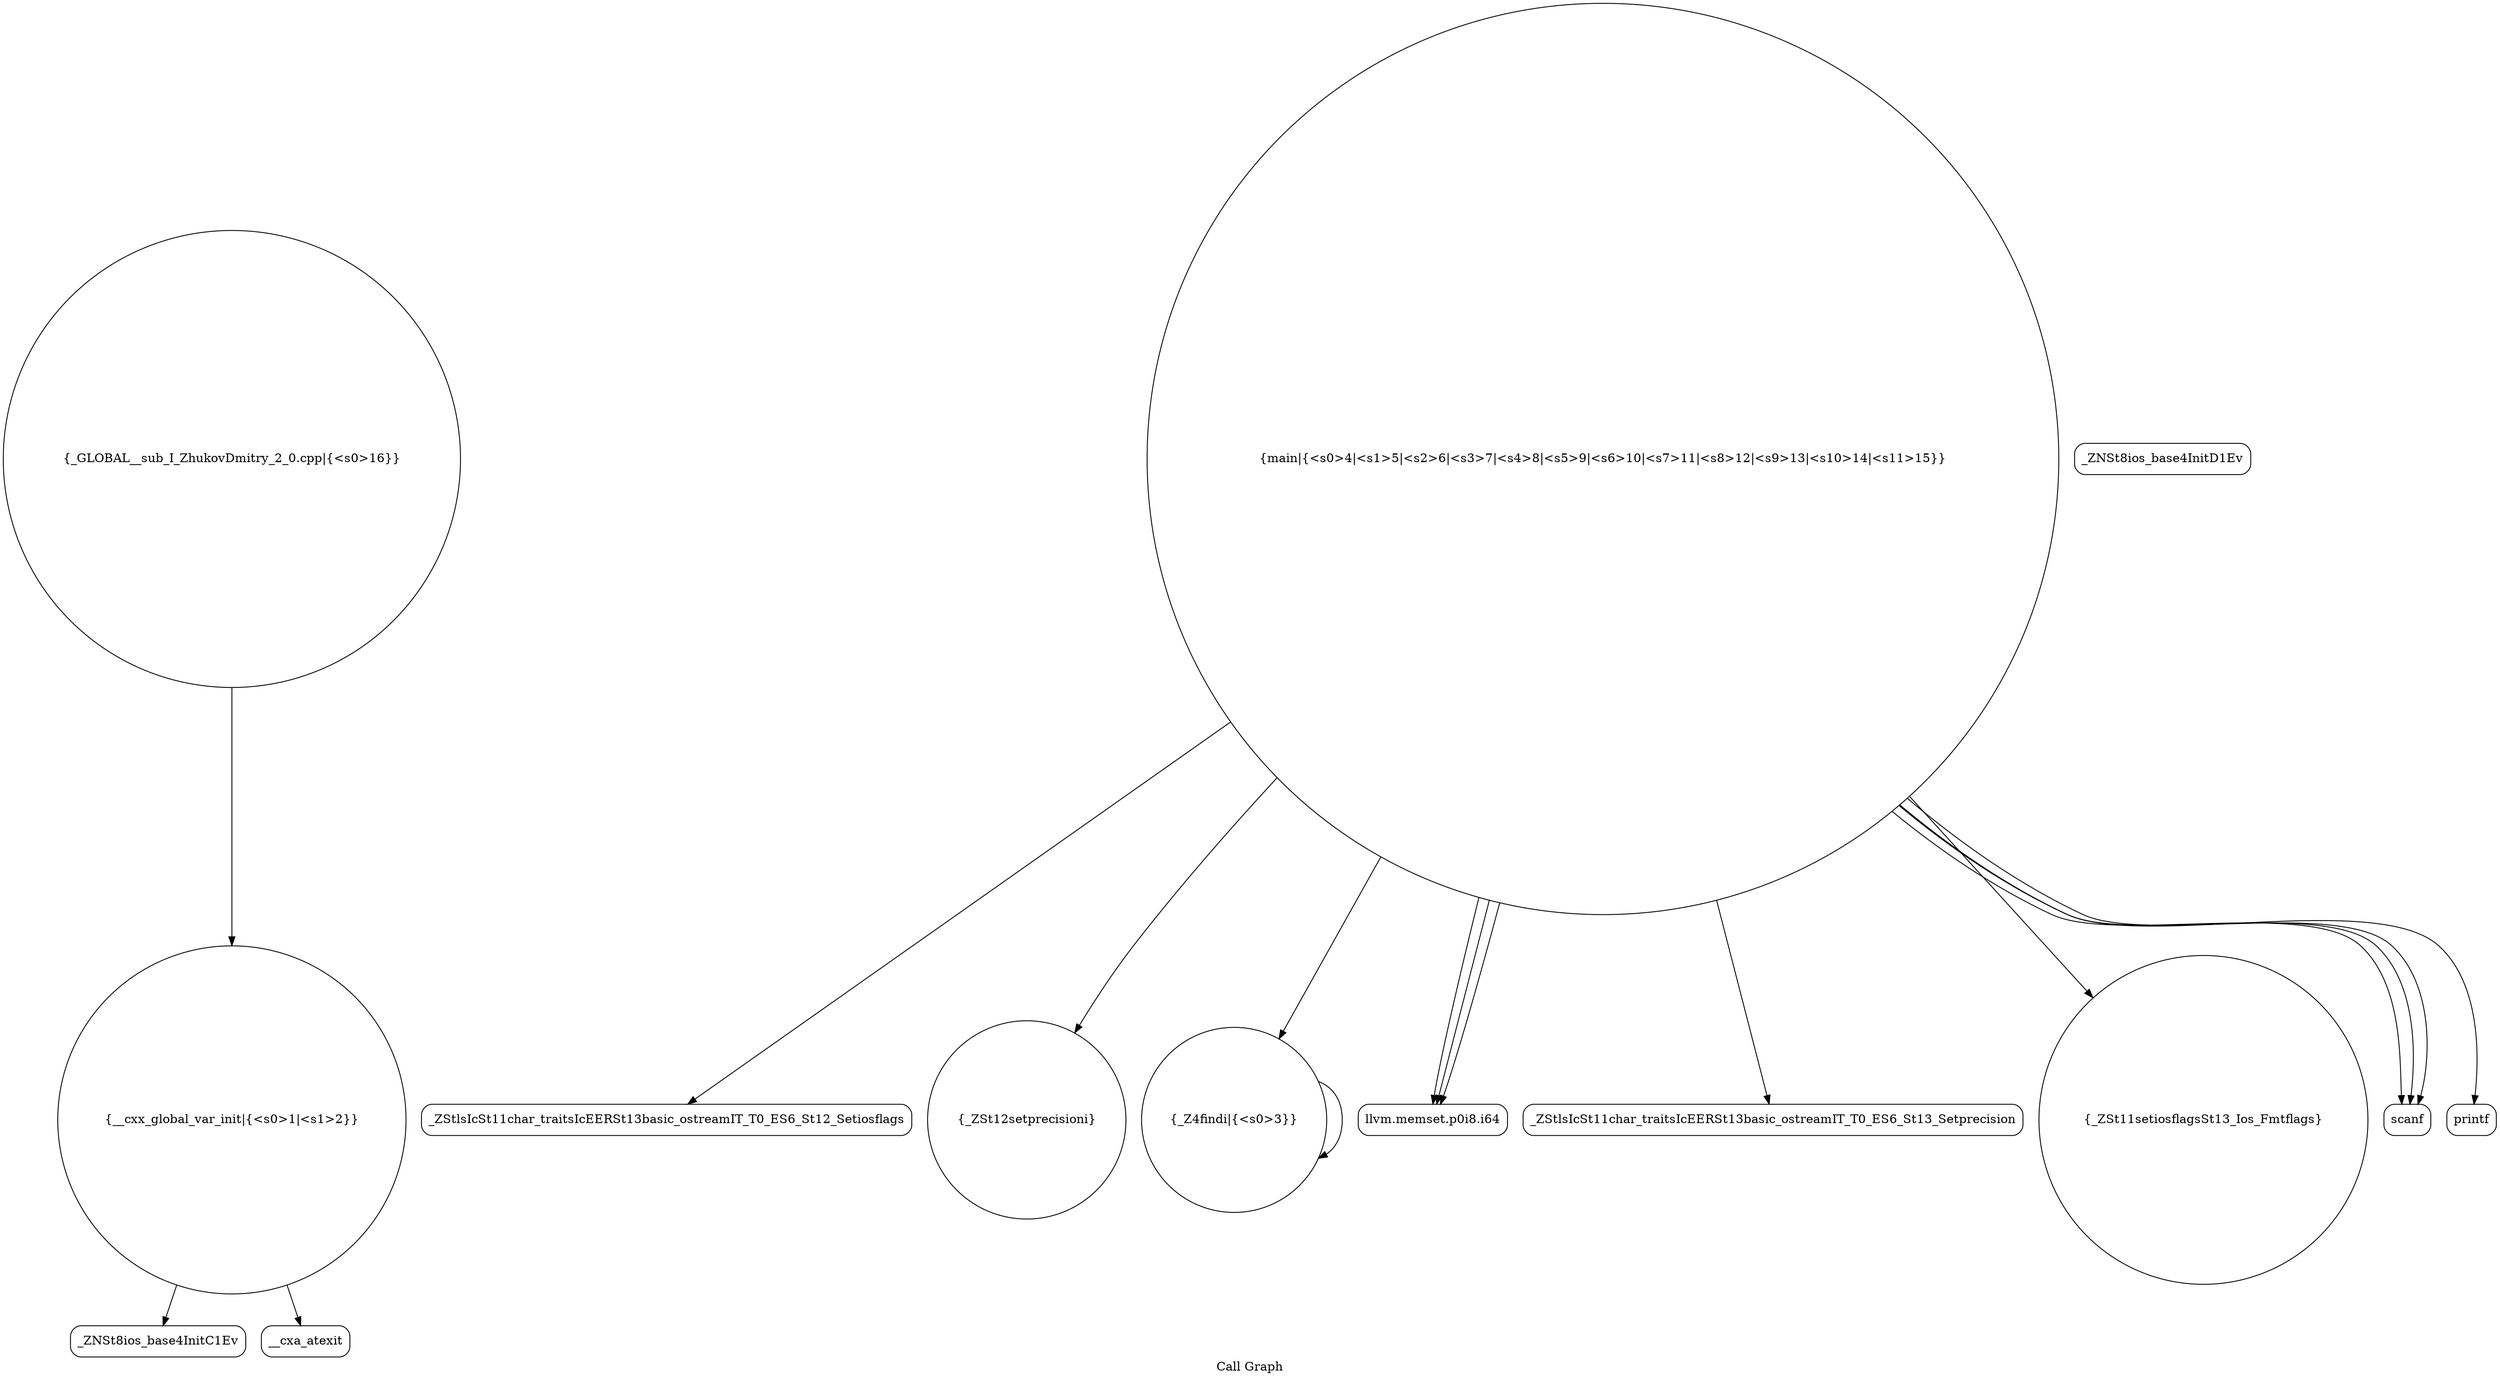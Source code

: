 digraph "Call Graph" {
	label="Call Graph";

	Node0x55b0c02cd760 [shape=record,shape=circle,label="{__cxx_global_var_init|{<s0>1|<s1>2}}"];
	Node0x55b0c02cd760:s0 -> Node0x55b0c02cdbf0[color=black];
	Node0x55b0c02cd760:s1 -> Node0x55b0c02cdcf0[color=black];
	Node0x55b0c02cdef0 [shape=record,shape=Mrecord,label="{_ZStlsIcSt11char_traitsIcEERSt13basic_ostreamIT_T0_ES6_St12_Setiosflags}"];
	Node0x55b0c02cdc70 [shape=record,shape=Mrecord,label="{_ZNSt8ios_base4InitD1Ev}"];
	Node0x55b0c02cdff0 [shape=record,shape=circle,label="{_ZSt12setprecisioni}"];
	Node0x55b0c02cdd70 [shape=record,shape=circle,label="{_Z4findi|{<s0>3}}"];
	Node0x55b0c02cdd70:s0 -> Node0x55b0c02cdd70[color=black];
	Node0x55b0c02ce0f0 [shape=record,shape=Mrecord,label="{llvm.memset.p0i8.i64}"];
	Node0x55b0c02cde70 [shape=record,shape=Mrecord,label="{_ZStlsIcSt11char_traitsIcEERSt13basic_ostreamIT_T0_ES6_St13_Setprecision}"];
	Node0x55b0c02ce1f0 [shape=record,shape=circle,label="{_GLOBAL__sub_I_ZhukovDmitry_2_0.cpp|{<s0>16}}"];
	Node0x55b0c02ce1f0:s0 -> Node0x55b0c02cd760[color=black];
	Node0x55b0c02cdbf0 [shape=record,shape=Mrecord,label="{_ZNSt8ios_base4InitC1Ev}"];
	Node0x55b0c02cdf70 [shape=record,shape=circle,label="{_ZSt11setiosflagsSt13_Ios_Fmtflags}"];
	Node0x55b0c02cdcf0 [shape=record,shape=Mrecord,label="{__cxa_atexit}"];
	Node0x55b0c02ce070 [shape=record,shape=Mrecord,label="{scanf}"];
	Node0x55b0c02cddf0 [shape=record,shape=circle,label="{main|{<s0>4|<s1>5|<s2>6|<s3>7|<s4>8|<s5>9|<s6>10|<s7>11|<s8>12|<s9>13|<s10>14|<s11>15}}"];
	Node0x55b0c02cddf0:s0 -> Node0x55b0c02cdf70[color=black];
	Node0x55b0c02cddf0:s1 -> Node0x55b0c02cdef0[color=black];
	Node0x55b0c02cddf0:s2 -> Node0x55b0c02cdff0[color=black];
	Node0x55b0c02cddf0:s3 -> Node0x55b0c02cde70[color=black];
	Node0x55b0c02cddf0:s4 -> Node0x55b0c02ce070[color=black];
	Node0x55b0c02cddf0:s5 -> Node0x55b0c02ce070[color=black];
	Node0x55b0c02cddf0:s6 -> Node0x55b0c02ce070[color=black];
	Node0x55b0c02cddf0:s7 -> Node0x55b0c02ce0f0[color=black];
	Node0x55b0c02cddf0:s8 -> Node0x55b0c02ce0f0[color=black];
	Node0x55b0c02cddf0:s9 -> Node0x55b0c02ce0f0[color=black];
	Node0x55b0c02cddf0:s10 -> Node0x55b0c02cdd70[color=black];
	Node0x55b0c02cddf0:s11 -> Node0x55b0c02ce170[color=black];
	Node0x55b0c02ce170 [shape=record,shape=Mrecord,label="{printf}"];
}

